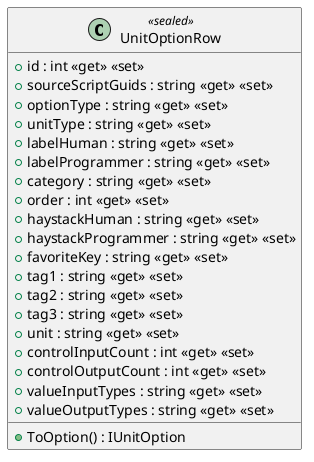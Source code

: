 @startuml
class UnitOptionRow <<sealed>> {
    + id : int <<get>> <<set>>
    + sourceScriptGuids : string <<get>> <<set>>
    + optionType : string <<get>> <<set>>
    + unitType : string <<get>> <<set>>
    + labelHuman : string <<get>> <<set>>
    + labelProgrammer : string <<get>> <<set>>
    + category : string <<get>> <<set>>
    + order : int <<get>> <<set>>
    + haystackHuman : string <<get>> <<set>>
    + haystackProgrammer : string <<get>> <<set>>
    + favoriteKey : string <<get>> <<set>>
    + tag1 : string <<get>> <<set>>
    + tag2 : string <<get>> <<set>>
    + tag3 : string <<get>> <<set>>
    + unit : string <<get>> <<set>>
    + controlInputCount : int <<get>> <<set>>
    + controlOutputCount : int <<get>> <<set>>
    + valueInputTypes : string <<get>> <<set>>
    + valueOutputTypes : string <<get>> <<set>>
    + ToOption() : IUnitOption
}
@enduml
